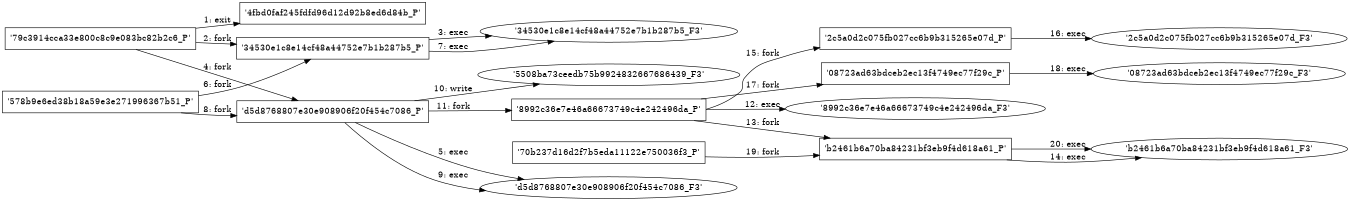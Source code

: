 digraph "D:\Learning\Paper\apt\基于CTI的攻击预警\Dataset\攻击图\ASGfromALLCTI\IDA-minsc Wins Second Place in Hex-Rays Plugins Contest.dot" {
rankdir="LR"
size="9"
fixedsize="false"
splines="true"
nodesep=0.3
ranksep=0
fontsize=10
overlap="scalexy"
engine= "neato"
	"'79c3914cca33e800c8c9e083bc82b2c6_P'" [node_type=Process shape=box]
	"'4fbd0faf245fdfd96d12d92b8ed6d84b_P'" [node_type=Process shape=box]
	"'79c3914cca33e800c8c9e083bc82b2c6_P'" -> "'4fbd0faf245fdfd96d12d92b8ed6d84b_P'" [label="1: exit"]
	"'79c3914cca33e800c8c9e083bc82b2c6_P'" [node_type=Process shape=box]
	"'34530e1c8e14cf48a44752e7b1b287b5_P'" [node_type=Process shape=box]
	"'79c3914cca33e800c8c9e083bc82b2c6_P'" -> "'34530e1c8e14cf48a44752e7b1b287b5_P'" [label="2: fork"]
	"'34530e1c8e14cf48a44752e7b1b287b5_P'" [node_type=Process shape=box]
	"'34530e1c8e14cf48a44752e7b1b287b5_F3'" [node_type=File shape=ellipse]
	"'34530e1c8e14cf48a44752e7b1b287b5_P'" -> "'34530e1c8e14cf48a44752e7b1b287b5_F3'" [label="3: exec"]
	"'79c3914cca33e800c8c9e083bc82b2c6_P'" [node_type=Process shape=box]
	"'d5d8768807e30e908906f20f454c7086_P'" [node_type=Process shape=box]
	"'79c3914cca33e800c8c9e083bc82b2c6_P'" -> "'d5d8768807e30e908906f20f454c7086_P'" [label="4: fork"]
	"'d5d8768807e30e908906f20f454c7086_P'" [node_type=Process shape=box]
	"'d5d8768807e30e908906f20f454c7086_F3'" [node_type=File shape=ellipse]
	"'d5d8768807e30e908906f20f454c7086_P'" -> "'d5d8768807e30e908906f20f454c7086_F3'" [label="5: exec"]
	"'578b9e6ed38b18a59e3e271996367b51_P'" [node_type=Process shape=box]
	"'34530e1c8e14cf48a44752e7b1b287b5_P'" [node_type=Process shape=box]
	"'578b9e6ed38b18a59e3e271996367b51_P'" -> "'34530e1c8e14cf48a44752e7b1b287b5_P'" [label="6: fork"]
	"'34530e1c8e14cf48a44752e7b1b287b5_P'" [node_type=Process shape=box]
	"'34530e1c8e14cf48a44752e7b1b287b5_F3'" [node_type=File shape=ellipse]
	"'34530e1c8e14cf48a44752e7b1b287b5_P'" -> "'34530e1c8e14cf48a44752e7b1b287b5_F3'" [label="7: exec"]
	"'578b9e6ed38b18a59e3e271996367b51_P'" [node_type=Process shape=box]
	"'d5d8768807e30e908906f20f454c7086_P'" [node_type=Process shape=box]
	"'578b9e6ed38b18a59e3e271996367b51_P'" -> "'d5d8768807e30e908906f20f454c7086_P'" [label="8: fork"]
	"'d5d8768807e30e908906f20f454c7086_P'" [node_type=Process shape=box]
	"'d5d8768807e30e908906f20f454c7086_F3'" [node_type=File shape=ellipse]
	"'d5d8768807e30e908906f20f454c7086_P'" -> "'d5d8768807e30e908906f20f454c7086_F3'" [label="9: exec"]
	"'5508ba73ceedb75b9924832667686439_F3'" [node_type=file shape=ellipse]
	"'d5d8768807e30e908906f20f454c7086_P'" [node_type=Process shape=box]
	"'d5d8768807e30e908906f20f454c7086_P'" -> "'5508ba73ceedb75b9924832667686439_F3'" [label="10: write"]
	"'d5d8768807e30e908906f20f454c7086_P'" [node_type=Process shape=box]
	"'8992c36e7e46a66673749c4e242496da_P'" [node_type=Process shape=box]
	"'d5d8768807e30e908906f20f454c7086_P'" -> "'8992c36e7e46a66673749c4e242496da_P'" [label="11: fork"]
	"'8992c36e7e46a66673749c4e242496da_P'" [node_type=Process shape=box]
	"'8992c36e7e46a66673749c4e242496da_F3'" [node_type=File shape=ellipse]
	"'8992c36e7e46a66673749c4e242496da_P'" -> "'8992c36e7e46a66673749c4e242496da_F3'" [label="12: exec"]
	"'8992c36e7e46a66673749c4e242496da_P'" [node_type=Process shape=box]
	"'b2461b6a70ba84231bf3eb9f4d618a61_P'" [node_type=Process shape=box]
	"'8992c36e7e46a66673749c4e242496da_P'" -> "'b2461b6a70ba84231bf3eb9f4d618a61_P'" [label="13: fork"]
	"'b2461b6a70ba84231bf3eb9f4d618a61_P'" [node_type=Process shape=box]
	"'b2461b6a70ba84231bf3eb9f4d618a61_F3'" [node_type=File shape=ellipse]
	"'b2461b6a70ba84231bf3eb9f4d618a61_P'" -> "'b2461b6a70ba84231bf3eb9f4d618a61_F3'" [label="14: exec"]
	"'8992c36e7e46a66673749c4e242496da_P'" [node_type=Process shape=box]
	"'2c5a0d2c075fb027cc6b9b315265e07d_P'" [node_type=Process shape=box]
	"'8992c36e7e46a66673749c4e242496da_P'" -> "'2c5a0d2c075fb027cc6b9b315265e07d_P'" [label="15: fork"]
	"'2c5a0d2c075fb027cc6b9b315265e07d_P'" [node_type=Process shape=box]
	"'2c5a0d2c075fb027cc6b9b315265e07d_F3'" [node_type=File shape=ellipse]
	"'2c5a0d2c075fb027cc6b9b315265e07d_P'" -> "'2c5a0d2c075fb027cc6b9b315265e07d_F3'" [label="16: exec"]
	"'8992c36e7e46a66673749c4e242496da_P'" [node_type=Process shape=box]
	"'08723ad63bdceb2ec13f4749ec77f29c_P'" [node_type=Process shape=box]
	"'8992c36e7e46a66673749c4e242496da_P'" -> "'08723ad63bdceb2ec13f4749ec77f29c_P'" [label="17: fork"]
	"'08723ad63bdceb2ec13f4749ec77f29c_P'" [node_type=Process shape=box]
	"'08723ad63bdceb2ec13f4749ec77f29c_F3'" [node_type=File shape=ellipse]
	"'08723ad63bdceb2ec13f4749ec77f29c_P'" -> "'08723ad63bdceb2ec13f4749ec77f29c_F3'" [label="18: exec"]
	"'70b237d16d2f7b5eda11122e750036f3_P'" [node_type=Process shape=box]
	"'b2461b6a70ba84231bf3eb9f4d618a61_P'" [node_type=Process shape=box]
	"'70b237d16d2f7b5eda11122e750036f3_P'" -> "'b2461b6a70ba84231bf3eb9f4d618a61_P'" [label="19: fork"]
	"'b2461b6a70ba84231bf3eb9f4d618a61_P'" [node_type=Process shape=box]
	"'b2461b6a70ba84231bf3eb9f4d618a61_F3'" [node_type=File shape=ellipse]
	"'b2461b6a70ba84231bf3eb9f4d618a61_P'" -> "'b2461b6a70ba84231bf3eb9f4d618a61_F3'" [label="20: exec"]
}
